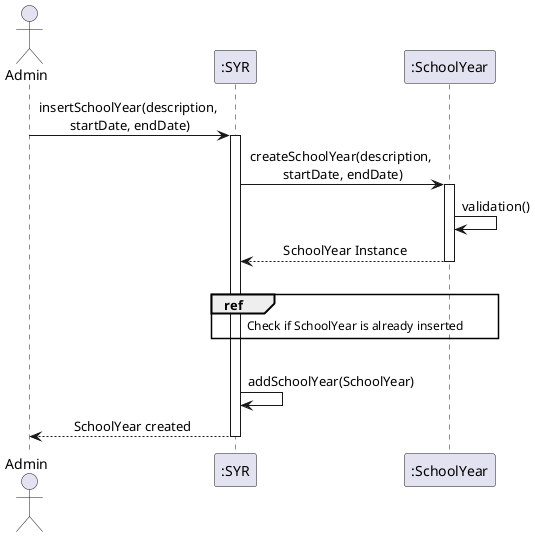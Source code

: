 @startuml
skinparam sequenceMessageAlign center

actor Admin
participant ":SYR" as SchoolYearRepository
participant ":SchoolYear" as SchoolYear

Admin -> SchoolYearRepository: insertSchoolYear(description, \nstartDate, endDate)
activate SchoolYearRepository
SchoolYearRepository -> SchoolYear: createSchoolYear(description, \nstartDate, endDate)
activate SchoolYear
SchoolYear -> SchoolYear: validation()
SchoolYear --> SchoolYearRepository: SchoolYear Instance
deactivate SchoolYear
|||
ref over SchoolYearRepository, SchoolYear
    Check if SchoolYear is already inserted
end ref
|||
SchoolYearRepository -> SchoolYearRepository: addSchoolYear(SchoolYear)
SchoolYearRepository --> Admin: SchoolYear created
deactivate SchoolYearRepository
@enduml